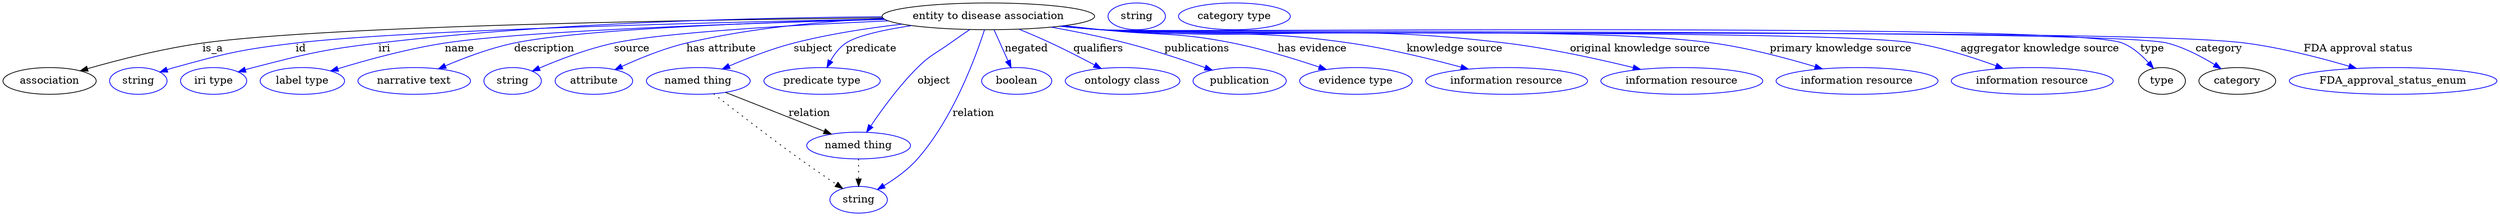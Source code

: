 digraph {
	graph [bb="0,0,3341.5,283"];
	node [label="\N"];
	"entity to disease association"	[height=0.5,
		label="entity to disease association",
		pos="1320.4,265",
		width=3.9538];
	association	[height=0.5,
		pos="62.394,178",
		width=1.7332];
	"entity to disease association" -> association	[label=is_a,
		lp="281.39,221.5",
		pos="e,103.53,191.69 1178.9,262.91 933.59,260.41 439.1,252.54 267.39,229 214.08,221.69 154.46,206.31 113.32,194.52"];
	id	[color=blue,
		height=0.5,
		label=string,
		pos="181.39,178",
		width=1.0652];
	"entity to disease association" -> id	[color=blue,
		label=id,
		lp="399.39,221.5",
		pos="e,210.38,190 1180.5,261.5 959.73,257.09 540.58,246.68 392.39,229 319,220.25 300.63,215.72 229.39,196 226.28,195.14 223.09,194.18 \
219.89,193.16",
		style=solid];
	iri	[color=blue,
		height=0.5,
		label="iri type",
		pos="282.39,178",
		width=1.2277];
	"entity to disease association" -> iri	[color=blue,
		label=iri,
		lp="511.39,221.5",
		pos="e,315.3,190.21 1177.8,264.4 1014.4,263.36 738.65,256.98 503.39,229 427.83,220.01 409.08,214.99 335.39,196 332.02,195.13 328.54,194.17 \
325.05,193.16",
		style=solid];
	name	[color=blue,
		height=0.5,
		label="label type",
		pos="401.39,178",
		width=1.5707];
	"entity to disease association" -> name	[color=blue,
		label=name,
		lp="612.39,221.5",
		pos="e,439.32,191.43 1181.9,260.77 1003.1,256.01 702.07,245.8 592.39,229 542.79,221.4 487.45,206.14 449.16,194.46",
		style=solid];
	description	[color=blue,
		height=0.5,
		label="narrative text",
		pos="551.39,178",
		width=2.0943];
	"entity to disease association" -> description	[color=blue,
		label=description,
		lp="724.89,221.5",
		pos="e,583.63,194.3 1180.9,261.27 1023,257.3 775.7,248.2 684.39,229 652.82,222.36 618.79,209.45 593.06,198.42",
		style=solid];
	source	[color=blue,
		height=0.5,
		label=string,
		pos="683.39,178",
		width=1.0652];
	"entity to disease association" -> source	[color=blue,
		label=source,
		lp="842.39,221.5",
		pos="e,709.62,191.27 1186.3,258.95 1061.8,253.49 885.97,243.56 818.39,229 783.58,221.5 745.69,206.86 718.94,195.35",
		style=solid];
	"has attribute"	[color=blue,
		height=0.5,
		label=attribute,
		pos="791.39,178",
		width=1.4443];
	"entity to disease association" -> "has attribute"	[color=blue,
		label="has attribute",
		lp="962.39,221.5",
		pos="e,819.66,193.22 1179.6,262.07 1100.9,258.45 1001.7,249.64 915.39,229 885.3,221.8 852.92,208.54 828.8,197.49",
		style=solid];
	subject	[color=blue,
		height=0.5,
		label="named thing",
		pos="931.39,178",
		width=1.9318];
	"entity to disease association" -> subject	[color=blue,
		label=subject,
		lp="1085.4,221.5",
		pos="e,963.57,194.05 1204.6,254.48 1158.9,249.17 1106.2,241.09 1059.4,229 1029.7,221.33 997.6,208.77 972.96,198.16",
		style=solid];
	predicate	[color=blue,
		height=0.5,
		label="predicate type",
		pos="1097.4,178",
		width=2.1665];
	"entity to disease association" -> predicate	[color=blue,
		label=predicate,
		lp="1163.4,221.5",
		pos="e,1104,196.02 1217.3,252.53 1180.5,246.89 1144.4,239.1 1129.4,229 1120.6,223.12 1113.8,213.94 1108.7,205.04",
		style=solid];
	object	[color=blue,
		height=0.5,
		label="named thing",
		pos="1146.4,91",
		width=1.9318];
	"entity to disease association" -> object	[color=blue,
		label=object,
		lp="1247.4,178",
		pos="e,1157.1,108.99 1295.3,247.12 1287,241.44 1277.8,235.01 1269.4,229 1249.5,214.75 1242.7,213.23 1225.4,196 1200.9,171.7 1177.7,139.57 \
1162.8,117.5",
		style=solid];
	relation	[color=blue,
		height=0.5,
		label=string,
		pos="1146.4,18",
		width=1.0652];
	"entity to disease association" -> relation	[color=blue,
		label=relation,
		lp="1300.4,134.5",
		pos="e,1171.6,31.854 1315.2,246.98 1303.8,211.4 1273.5,127.86 1225.4,73 1212.8,58.588 1195.5,46.2 1180.3,36.937",
		style=solid];
	negated	[color=blue,
		height=0.5,
		label=boolean,
		pos="1358.4,178",
		width=1.2999];
	"entity to disease association" -> negated	[color=blue,
		label=negated,
		lp="1371.4,221.5",
		pos="e,1350.8,195.89 1328.1,246.8 1333.4,234.85 1340.6,218.72 1346.7,205.18",
		style=solid];
	qualifiers	[color=blue,
		height=0.5,
		label="ontology class",
		pos="1499.4,178",
		width=2.1304];
	"entity to disease association" -> qualifiers	[color=blue,
		label=qualifiers,
		lp="1467.9,221.5",
		pos="e,1471,194.77 1361.7,247.64 1375.4,241.99 1390.7,235.46 1404.4,229 1423.6,219.96 1444.5,209.07 1461.8,199.76",
		style=solid];
	publications	[color=blue,
		height=0.5,
		label=publication,
		pos="1656.4,178",
		width=1.7332];
	"entity to disease association" -> publications	[color=blue,
		label=publications,
		lp="1600.4,221.5",
		pos="e,1619.9,192.61 1404.7,250.48 1436.5,244.75 1472.8,237.44 1505.4,229 1541.1,219.76 1580.6,206.57 1610.2,196.06",
		style=solid];
	"has evidence"	[color=blue,
		height=0.5,
		label="evidence type",
		pos="1812.4,178",
		width=2.0943];
	"entity to disease association" -> "has evidence"	[color=blue,
		label="has evidence",
		lp="1754.9,221.5",
		pos="e,1772.8,193.42 1422.6,252.44 1439.2,250.59 1456.3,248.72 1472.4,247 1550.6,238.63 1571.3,244.54 1648.4,229 1687.7,221.08 1731,207.67 \
1763.2,196.73",
		style=solid];
	"knowledge source"	[color=blue,
		height=0.5,
		label="information resource",
		pos="2014.4,178",
		width=3.015];
	"entity to disease association" -> "knowledge source"	[color=blue,
		label="knowledge source",
		lp="1945.9,221.5",
		pos="e,1963.4,193.95 1419.7,252.07 1437.2,250.2 1455.3,248.41 1472.4,247 1620.1,234.76 1658.7,250.33 1805.4,229 1856,221.64 1912.3,207.84 \
1953.7,196.6",
		style=solid];
	"original knowledge source"	[color=blue,
		height=0.5,
		label="information resource",
		pos="2249.4,178",
		width=3.015];
	"entity to disease association" -> "original knowledge source"	[color=blue,
		label="original knowledge source",
		lp="2193.4,221.5",
		pos="e,2194.3,193.6 1418.4,251.9 1436.3,250.01 1454.9,248.27 1472.4,247 1712.8,229.59 1775.1,258.19 2014.4,229 2072.6,221.9 2137.7,207.53 \
2184.6,196.01",
		style=solid];
	"primary knowledge source"	[color=blue,
		height=0.5,
		label="information resource",
		pos="2484.4,178",
		width=3.015];
	"entity to disease association" -> "primary knowledge source"	[color=blue,
		label="primary knowledge source",
		lp="2462.4,221.5",
		pos="e,2437.8,194.31 1417.6,251.82 1435.8,249.91 1454.6,248.19 1472.4,247 1654,234.87 2111.1,253.99 2291.4,229 2338.1,222.52 2389.8,208.77 \
2427.9,197.32",
		style=solid];
	"aggregator knowledge source"	[color=blue,
		height=0.5,
		label="information resource",
		pos="2719.4,178",
		width=3.015];
	"entity to disease association" -> "aggregator knowledge source"	[color=blue,
		label="aggregator knowledge source",
		lp="2729.9,221.5",
		pos="e,2680.2,194.9 1417.2,251.79 1435.5,249.87 1454.5,248.15 1472.4,247 1593.2,239.27 2442,248.46 2561.4,229 2598.9,222.88 2639.8,209.75 \
2670.6,198.48",
		style=solid];
	type	[height=0.5,
		pos="2893.4,178",
		width=0.86659];
	"entity to disease association" -> type	[color=blue,
		label=type,
		lp="2880.4,221.5",
		pos="e,2881.9,194.92 1417.2,251.74 1435.5,249.82 1454.5,248.12 1472.4,247 1548.3,242.27 2769.9,257.53 2840.4,229 2853.9,223.53 2866,212.86 \
2875.2,202.77",
		style=solid];
	category	[height=0.5,
		pos="2994.4,178",
		width=1.4263];
	"entity to disease association" -> category	[color=blue,
		label=category,
		lp="2969.9,221.5",
		pos="e,2972.5,194.56 1417.2,251.73 1435.5,249.82 1454.5,248.11 1472.4,247 1551.6,242.08 2823.5,248.68 2900.4,229 2923,223.22 2946.1,211.01 \
2963.8,200.11",
		style=solid];
	"FDA approval status"	[color=blue,
		height=0.5,
		label=FDA_approval_status_enum,
		pos="3202.4,178",
		width=3.8635];
	"entity to disease association" -> "FDA approval status"	[color=blue,
		label="FDA approval status",
		lp="3155.9,221.5",
		pos="e,3153.2,194.94 1417.2,251.72 1435.5,249.81 1454.5,248.1 1472.4,247 1642.4,236.52 2836.5,251.11 3005.4,229 3052.4,222.84 3104.4,\
209.36 3143.2,197.94",
		style=solid];
	subject -> object	[label=relation,
		lp="1080.4,134.5",
		pos="e,1109.7,106.49 967.87,162.58 1004.4,148.14 1060.7,125.87 1100.3,110.22"];
	subject -> relation	[pos="e,1125.1,33.137 951.87,160.8 978.27,140.04 1025.7,103.14 1067.4,73 1083.5,61.361 1101.8,48.817 1116.7,38.752",
		style=dotted];
	object -> relation	[pos="e,1146.4,36.029 1146.4,72.813 1146.4,64.789 1146.4,55.047 1146.4,46.069",
		style=dotted];
	association_type	[color=blue,
		height=0.5,
		label=string,
		pos="1519.4,265",
		width=1.0652];
	association_category	[color=blue,
		height=0.5,
		label="category type",
		pos="1650.4,265",
		width=2.0762];
}
